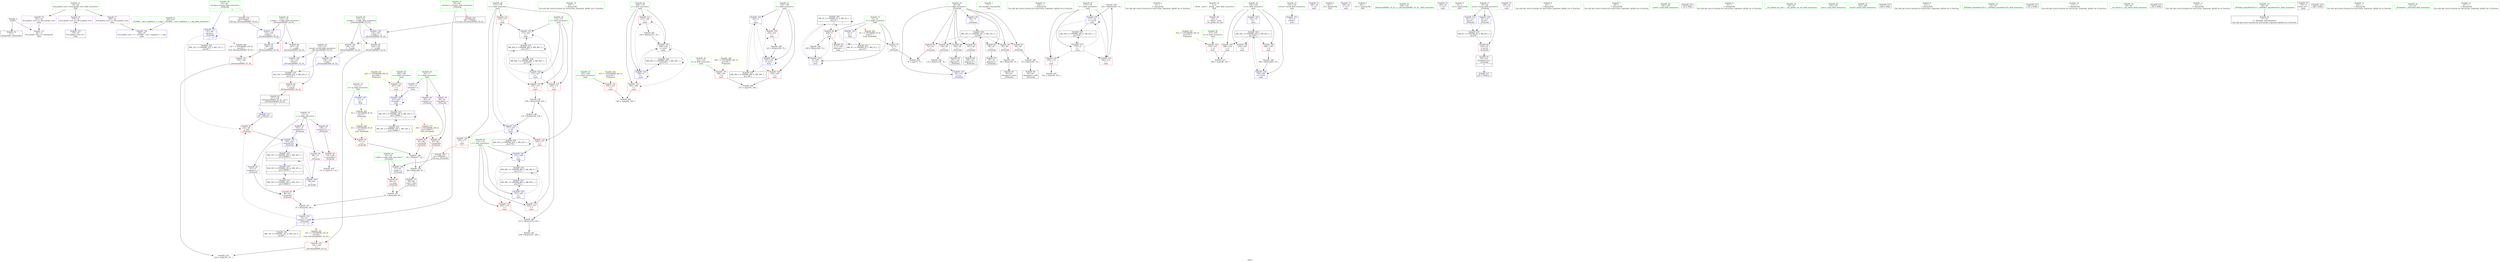 digraph "SVFG" {
	label="SVFG";

	Node0x55e4afb9d760 [shape=record,color=grey,label="{NodeID: 0\nNullPtr}"];
	Node0x55e4afb9d760 -> Node0x55e4afbbee50[style=solid];
	Node0x55e4afb9d760 -> Node0x55e4afbc3ce0[style=solid];
	Node0x55e4afbbdbc0 [shape=record,color=red,label="{NodeID: 97\n138\<--132\n\<--__a.addr\n_ZSt3maxIdERKT_S2_S2_\n}"];
	Node0x55e4afbbdbc0 -> Node0x55e4afbbdf00[style=solid];
	Node0x55e4afbbbfd0 [shape=record,color=green,label="{NodeID: 14\n232\<--1\n\<--dummyObj\nCan only get source location for instruction, argument, global var or function.}"];
	Node0x55e4afbc1690 [shape=record,color=grey,label="{NodeID: 194\n82 = Binary(77, 81, )\n}"];
	Node0x55e4afbc1690 -> Node0x55e4afbc1390[style=solid];
	Node0x55e4afbbe720 [shape=record,color=red,label="{NodeID: 111\n204\<--167\n\<--y\nmain\n}"];
	Node0x55e4afbbe720 -> Node0x55e4afbca140[style=solid];
	Node0x55e4afbbcab0 [shape=record,color=green,label="{NodeID: 28\n57\<--58\ns.addr\<--s.addr_field_insensitive\n_Z5checkd\n}"];
	Node0x55e4afbbcab0 -> Node0x55e4afbc0840[style=solid];
	Node0x55e4afbbcab0 -> Node0x55e4afbc3de0[style=solid];
	Node0x55e4afbc9fc0 [shape=record,color=grey,label="{NodeID: 208\n197 = cmp(195, 196, )\n}"];
	Node0x55e4afbc3ae0 [shape=record,color=blue,label="{NodeID: 125\n279\<--25\nllvm.global_ctors_0\<--\nGlob }"];
	Node0x55e4afbbd610 [shape=record,color=green,label="{NodeID: 42\n165\<--166\nx\<--x_field_insensitive\nmain\n}"];
	Node0x55e4afbbd610 -> Node0x55e4afbbe650[style=solid];
	Node0x55e4afbd45e0 [shape=record,color=black,label="{NodeID: 222\nMR_16V_5 = PHI(MR_16V_3, MR_16V_4, )\npts\{150000 \}\n|{<s0>7}}"];
	Node0x55e4afbd45e0:s0 -> Node0x55e4afbd31e0[style=dashed,color=blue];
	Node0x55e4afbc46d0 [shape=record,color=blue,label="{NodeID: 139\n130\<--144\nretval\<--\n_ZSt3maxIdERKT_S2_S2_\n}"];
	Node0x55e4afbc46d0 -> Node0x55e4afbd80e0[style=dashed];
	Node0x55e4afbbf1c0 [shape=record,color=black,label="{NodeID: 56\n85\<--84\nidxprom3\<--sub2\n_Z5checkd\n}"];
	Node0x55e4afbef220 [shape=record,color=black,label="{NodeID: 319\n129 = PHI(63, )\n1st arg _ZSt3maxIdERKT_S2_S2_ }"];
	Node0x55e4afbef220 -> Node0x55e4afbc4600[style=solid];
	Node0x55e4afbd8fe0 [shape=record,color=black,label="{NodeID: 236\nMR_10V_3 = PHI(MR_10V_4, MR_10V_2, )\npts\{60 \}\n}"];
	Node0x55e4afbd8fe0 -> Node0x55e4afbc0910[style=dashed];
	Node0x55e4afbd8fe0 -> Node0x55e4afbc09e0[style=dashed];
	Node0x55e4afbd8fe0 -> Node0x55e4afbc0ab0[style=dashed];
	Node0x55e4afbd8fe0 -> Node0x55e4afbc0b80[style=dashed];
	Node0x55e4afbd8fe0 -> Node0x55e4afbc0c50[style=dashed];
	Node0x55e4afbd8fe0 -> Node0x55e4afbc0d20[style=dashed];
	Node0x55e4afbd8fe0 -> Node0x55e4afbc0df0[style=dashed];
	Node0x55e4afbd8fe0 -> Node0x55e4afbc4390[style=dashed];
	Node0x55e4afbc5230 [shape=record,color=blue,label="{NodeID: 153\n173\<--243\nr\<--\nmain\n}"];
	Node0x55e4afbc5230 -> Node0x55e4afbd8ae0[style=dashed];
	Node0x55e4afbbfd20 [shape=record,color=purple,label="{NodeID: 70\n86\<--16\narrayidx4\<--x\n_Z5checkd\n}"];
	Node0x55e4afbbfd20 -> Node0x55e4afbc0f90[style=solid];
	Node0x55e4afbc0910 [shape=record,color=red,label="{NodeID: 84\n72\<--59\n\<--i\n_Z5checkd\n}"];
	Node0x55e4afbc0910 -> Node0x55e4afbc9cc0[style=solid];
	Node0x55e4afbb1290 [shape=record,color=green,label="{NodeID: 1\n7\<--1\n__dso_handle\<--dummyObj\nGlob }"];
	Node0x55e4afbbdc90 [shape=record,color=red,label="{NodeID: 98\n147\<--132\n\<--__a.addr\n_ZSt3maxIdERKT_S2_S2_\n}"];
	Node0x55e4afbbdc90 -> Node0x55e4afbc47a0[style=solid];
	Node0x55e4afbbc060 [shape=record,color=green,label="{NodeID: 15\n238\<--1\n\<--dummyObj\nCan only get source location for instruction, argument, global var or function.}"];
	Node0x55e4afbc1810 [shape=record,color=grey,label="{NodeID: 195\n251 = Binary(250, 70, )\n}"];
	Node0x55e4afbc1810 -> Node0x55e4afbc53d0[style=solid];
	Node0x55e4afbbe7f0 [shape=record,color=red,label="{NodeID: 112\n203\<--169\n\<--j\nmain\n}"];
	Node0x55e4afbbe7f0 -> Node0x55e4afbca140[style=solid];
	Node0x55e4afbbcb80 [shape=record,color=green,label="{NodeID: 29\n59\<--60\ni\<--i_field_insensitive\n_Z5checkd\n}"];
	Node0x55e4afbbcb80 -> Node0x55e4afbc0910[style=solid];
	Node0x55e4afbbcb80 -> Node0x55e4afbc09e0[style=solid];
	Node0x55e4afbbcb80 -> Node0x55e4afbc0ab0[style=solid];
	Node0x55e4afbbcb80 -> Node0x55e4afbc0b80[style=solid];
	Node0x55e4afbbcb80 -> Node0x55e4afbc0c50[style=solid];
	Node0x55e4afbbcb80 -> Node0x55e4afbc0d20[style=solid];
	Node0x55e4afbbcb80 -> Node0x55e4afbc0df0[style=solid];
	Node0x55e4afbbcb80 -> Node0x55e4afbc3f80[style=solid];
	Node0x55e4afbbcb80 -> Node0x55e4afbc4390[style=solid];
	Node0x55e4afbca140 [shape=record,color=grey,label="{NodeID: 209\n205 = cmp(203, 204, )\n}"];
	Node0x55e4afbc3be0 [shape=record,color=blue,label="{NodeID: 126\n280\<--26\nllvm.global_ctors_1\<--_GLOBAL__sub_I_vepifanov_1_1.cpp\nGlob }"];
	Node0x55e4afbbd6e0 [shape=record,color=green,label="{NodeID: 43\n167\<--168\ny\<--y_field_insensitive\nmain\n}"];
	Node0x55e4afbbd6e0 -> Node0x55e4afbbe720[style=solid];
	Node0x55e4afbd4ae0 [shape=record,color=black,label="{NodeID: 223\nMR_2V_2 = PHI(MR_2V_3, MR_2V_1, )\npts\{10 \}\n}"];
	Node0x55e4afbd4ae0 -> Node0x55e4afbda3e0[style=dashed];
	Node0x55e4afbc47a0 [shape=record,color=blue,label="{NodeID: 140\n130\<--147\nretval\<--\n_ZSt3maxIdERKT_S2_S2_\n}"];
	Node0x55e4afbc47a0 -> Node0x55e4afbd80e0[style=dashed];
	Node0x55e4afbbf290 [shape=record,color=black,label="{NodeID: 57\n89\<--88\nconv\<--add\n_Z5checkd\n}"];
	Node0x55e4afbbf290 -> Node0x55e4afbc7630[style=solid];
	Node0x55e4afbef360 [shape=record,color=black,label="{NodeID: 320\n54 = PHI(240, )\n0th arg _Z5checkd }"];
	Node0x55e4afbef360 -> Node0x55e4afbc3de0[style=solid];
	Node0x55e4afbc5300 [shape=record,color=blue,label="{NodeID: 154\n171\<--246\nl\<--\nmain\n}"];
	Node0x55e4afbc5300 -> Node0x55e4afbd85e0[style=dashed];
	Node0x55e4afbbfdf0 [shape=record,color=purple,label="{NodeID: 71\n212\<--16\narrayidx\<--x\nmain\n}"];
	Node0x55e4afbbfdf0 -> Node0x55e4afbc4c80[style=solid];
	Node0x55e4afbdc840 [shape=record,color=yellow,style=double,label="{NodeID: 251\n40V_1 = ENCHI(MR_40V_0)\npts\{166 \}\nFun[main]}"];
	Node0x55e4afbdc840 -> Node0x55e4afbbe650[style=dashed];
	Node0x55e4afbc09e0 [shape=record,color=red,label="{NodeID: 85\n78\<--59\n\<--i\n_Z5checkd\n}"];
	Node0x55e4afbc09e0 -> Node0x55e4afbbf0f0[style=solid];
	Node0x55e4afbb0ab0 [shape=record,color=green,label="{NodeID: 2\n9\<--1\n\<--dummyObj\nCan only get source location for instruction, argument, global var or function.}"];
	Node0x55e4afbdd4e0 [shape=record,color=yellow,style=double,label="{NodeID: 265\n2V_1 = ENCHI(MR_2V_0)\npts\{10 \}\nFun[_Z5checkd]}"];
	Node0x55e4afbdd4e0 -> Node0x55e4afbc0500[style=dashed];
	Node0x55e4afbbdd60 [shape=record,color=red,label="{NodeID: 99\n140\<--134\n\<--__b.addr\n_ZSt3maxIdERKT_S2_S2_\n}"];
	Node0x55e4afbbdd60 -> Node0x55e4afbbdfd0[style=solid];
	Node0x55e4afbbc0f0 [shape=record,color=green,label="{NodeID: 16\n4\<--6\n_ZStL8__ioinit\<--_ZStL8__ioinit_field_insensitive\nGlob }"];
	Node0x55e4afbbc0f0 -> Node0x55e4afbbf840[style=solid];
	Node0x55e4afbc1990 [shape=record,color=grey,label="{NodeID: 196\n93 = Binary(92, 70, )\n}"];
	Node0x55e4afbc1990 -> Node0x55e4afbbf360[style=solid];
	Node0x55e4afbbe8c0 [shape=record,color=red,label="{NodeID: 113\n215\<--169\n\<--j\nmain\n}"];
	Node0x55e4afbbe8c0 -> Node0x55e4afbc9840[style=solid];
	Node0x55e4afbbcc50 [shape=record,color=green,label="{NodeID: 30\n61\<--62\nref.tmp\<--ref.tmp_field_insensitive\n_Z5checkd\n|{|<s1>3}}"];
	Node0x55e4afbbcc50 -> Node0x55e4afbc4050[style=solid];
	Node0x55e4afbbcc50:s1 -> Node0x55e4afbef050[style=solid,color=red];
	Node0x55e4afbca2c0 [shape=record,color=grey,label="{NodeID: 210\n142 = cmp(139, 141, )\n}"];
	Node0x55e4afbc3ce0 [shape=record,color=blue, style = dotted,label="{NodeID: 127\n281\<--3\nllvm.global_ctors_2\<--dummyVal\nGlob }"];
	Node0x55e4afbbd7b0 [shape=record,color=green,label="{NodeID: 44\n169\<--170\nj\<--j_field_insensitive\nmain\n}"];
	Node0x55e4afbbd7b0 -> Node0x55e4afbbe7f0[style=solid];
	Node0x55e4afbbd7b0 -> Node0x55e4afbbe8c0[style=solid];
	Node0x55e4afbbd7b0 -> Node0x55e4afbc4ae0[style=solid];
	Node0x55e4afbbd7b0 -> Node0x55e4afbc4d50[style=solid];
	Node0x55e4afbd4fe0 [shape=record,color=black,label="{NodeID: 224\nMR_34V_3 = PHI(MR_34V_4, MR_34V_2, )\npts\{160 \}\n}"];
	Node0x55e4afbd4fe0 -> Node0x55e4afbbe170[style=dashed];
	Node0x55e4afbd4fe0 -> Node0x55e4afbbe240[style=dashed];
	Node0x55e4afbd4fe0 -> Node0x55e4afbbe310[style=dashed];
	Node0x55e4afbd4fe0 -> Node0x55e4afbc54a0[style=dashed];
	Node0x55e4afbc4870 [shape=record,color=blue,label="{NodeID: 141\n155\<--9\nretval\<--\nmain\n}"];
	Node0x55e4afbbf360 [shape=record,color=black,label="{NodeID: 58\n94\<--93\nidxprom6\<--sub5\n_Z5checkd\n}"];
	Node0x55e4afbc53d0 [shape=record,color=blue,label="{NodeID: 155\n175\<--251\nt\<--inc18\nmain\n}"];
	Node0x55e4afbc53d0 -> Node0x55e4afbc34d0[style=dashed];
	Node0x55e4afbc53d0 -> Node0x55e4afbc35a0[style=dashed];
	Node0x55e4afbc53d0 -> Node0x55e4afbc53d0[style=dashed];
	Node0x55e4afbc53d0 -> Node0x55e4afbd68e0[style=dashed];
	Node0x55e4afbbfec0 [shape=record,color=purple,label="{NodeID: 72\n180\<--18\n\<--.str\nmain\n}"];
	Node0x55e4afbdc920 [shape=record,color=yellow,style=double,label="{NodeID: 252\n42V_1 = ENCHI(MR_42V_0)\npts\{168 \}\nFun[main]}"];
	Node0x55e4afbdc920 -> Node0x55e4afbbe720[style=dashed];
	Node0x55e4afbc0ab0 [shape=record,color=red,label="{NodeID: 86\n83\<--59\n\<--i\n_Z5checkd\n}"];
	Node0x55e4afbc0ab0 -> Node0x55e4afbc1510[style=solid];
	Node0x55e4afbb1920 [shape=record,color=green,label="{NodeID: 3\n18\<--1\n.str\<--dummyObj\nGlob }"];
	Node0x55e4afbdd5f0 [shape=record,color=yellow,style=double,label="{NodeID: 266\n4V_1 = ENCHI(MR_4V_0)\npts\{12 \}\nFun[_Z5checkd]}"];
	Node0x55e4afbdd5f0 -> Node0x55e4afbc06a0[style=dashed];
	Node0x55e4afbbde30 [shape=record,color=red,label="{NodeID: 100\n144\<--134\n\<--__b.addr\n_ZSt3maxIdERKT_S2_S2_\n}"];
	Node0x55e4afbbde30 -> Node0x55e4afbc46d0[style=solid];
	Node0x55e4afbbc1c0 [shape=record,color=green,label="{NodeID: 17\n8\<--10\nn\<--n_field_insensitive\nGlob }"];
	Node0x55e4afbbc1c0 -> Node0x55e4afbc0500[style=solid];
	Node0x55e4afbbc1c0 -> Node0x55e4afbc05d0[style=solid];
	Node0x55e4afbbc1c0 -> Node0x55e4afbc38e0[style=solid];
	Node0x55e4afbbc1c0 -> Node0x55e4afbc4bb0[style=solid];
	Node0x55e4afbc1b10 [shape=record,color=grey,label="{NodeID: 197\n97 = Binary(91, 96, )\n}"];
	Node0x55e4afbc1b10 -> Node0x55e4afbc4120[style=solid];
	Node0x55e4afbbe990 [shape=record,color=red,label="{NodeID: 114\n234\<--171\n\<--l\nmain\n}"];
	Node0x55e4afbbe990 -> Node0x55e4afbc74b0[style=solid];
	Node0x55e4afbbcd20 [shape=record,color=green,label="{NodeID: 31\n63\<--64\nref.tmp1\<--ref.tmp1_field_insensitive\n_Z5checkd\n|{|<s1>3}}"];
	Node0x55e4afbbcd20 -> Node0x55e4afbc4120[style=solid];
	Node0x55e4afbbcd20:s1 -> Node0x55e4afbef220[style=solid,color=red];
	Node0x55e4afbc3de0 [shape=record,color=blue,label="{NodeID: 128\n57\<--54\ns.addr\<--s\n_Z5checkd\n}"];
	Node0x55e4afbc3de0 -> Node0x55e4afbc0840[style=dashed];
	Node0x55e4afbbd880 [shape=record,color=green,label="{NodeID: 45\n171\<--172\nl\<--l_field_insensitive\nmain\n}"];
	Node0x55e4afbbd880 -> Node0x55e4afbbe990[style=solid];
	Node0x55e4afbbd880 -> Node0x55e4afbbea60[style=solid];
	Node0x55e4afbbd880 -> Node0x55e4afbc4ef0[style=solid];
	Node0x55e4afbbd880 -> Node0x55e4afbc5300[style=solid];
	Node0x55e4afbd54e0 [shape=record,color=black,label="{NodeID: 225\nMR_38V_2 = PHI(MR_38V_4, MR_38V_1, )\npts\{164 \}\n}"];
	Node0x55e4afbd54e0 -> Node0x55e4afbc4a10[style=dashed];
	Node0x55e4afbc4940 [shape=record,color=blue,label="{NodeID: 142\n159\<--70\nit\<--\nmain\n}"];
	Node0x55e4afbc4940 -> Node0x55e4afbd4fe0[style=dashed];
	Node0x55e4afbbf430 [shape=record,color=black,label="{NodeID: 59\n104\<--103\nidxprom9\<--\n_Z5checkd\n}"];
	Node0x55e4afbc54a0 [shape=record,color=blue,label="{NodeID: 156\n159\<--265\nit\<--inc24\nmain\n}"];
	Node0x55e4afbc54a0 -> Node0x55e4afbd4fe0[style=dashed];
	Node0x55e4afbbff90 [shape=record,color=purple,label="{NodeID: 73\n190\<--20\n\<--.str.1\nmain\n}"];
	Node0x55e4afbc0b80 [shape=record,color=red,label="{NodeID: 87\n92\<--59\n\<--i\n_Z5checkd\n}"];
	Node0x55e4afbc0b80 -> Node0x55e4afbc1990[style=solid];
	Node0x55e4afb9d9b0 [shape=record,color=green,label="{NodeID: 4\n20\<--1\n.str.1\<--dummyObj\nGlob }"];
	Node0x55e4afbbdf00 [shape=record,color=red,label="{NodeID: 101\n139\<--138\n\<--\n_ZSt3maxIdERKT_S2_S2_\n}"];
	Node0x55e4afbbdf00 -> Node0x55e4afbca2c0[style=solid];
	Node0x55e4afbbc290 [shape=record,color=green,label="{NodeID: 18\n11\<--12\nm\<--m_field_insensitive\nGlob }"];
	Node0x55e4afbbc290 -> Node0x55e4afbc06a0[style=solid];
	Node0x55e4afbbc290 -> Node0x55e4afbc39e0[style=solid];
	Node0x55e4afbc1c90 [shape=record,color=grey,label="{NodeID: 198\n265 = Binary(264, 70, )\n}"];
	Node0x55e4afbc1c90 -> Node0x55e4afbc54a0[style=solid];
	Node0x55e4afbbea60 [shape=record,color=red,label="{NodeID: 115\n255\<--171\n\<--l\nmain\n}"];
	Node0x55e4afbbea60 -> Node0x55e4afbc1f90[style=solid];
	Node0x55e4afbbcdf0 [shape=record,color=green,label="{NodeID: 32\n100\<--101\n_ZSt3maxIdERKT_S2_S2_\<--_ZSt3maxIdERKT_S2_S2__field_insensitive\n}"];
	Node0x55e4afbc3eb0 [shape=record,color=blue,label="{NodeID: 129\n66\<--68\n\<--\n_Z5checkd\n}"];
	Node0x55e4afbc3eb0 -> Node0x55e4afbc1060[style=dashed];
	Node0x55e4afbc3eb0 -> Node0x55e4afbc41f0[style=dashed];
	Node0x55e4afbc3eb0 -> Node0x55e4afbd45e0[style=dashed];
	Node0x55e4afbbd950 [shape=record,color=green,label="{NodeID: 46\n173\<--174\nr\<--r_field_insensitive\nmain\n}"];
	Node0x55e4afbbd950 -> Node0x55e4afbc3330[style=solid];
	Node0x55e4afbbd950 -> Node0x55e4afbc3400[style=solid];
	Node0x55e4afbbd950 -> Node0x55e4afbc4fc0[style=solid];
	Node0x55e4afbbd950 -> Node0x55e4afbc5230[style=solid];
	Node0x55e4afbd59e0 [shape=record,color=black,label="{NodeID: 226\nMR_44V_2 = PHI(MR_44V_3, MR_44V_1, )\npts\{170 \}\n}"];
	Node0x55e4afbd59e0 -> Node0x55e4afbc4ae0[style=dashed];
	Node0x55e4afbd59e0 -> Node0x55e4afbd59e0[style=dashed];
	Node0x55e4afbc4a10 [shape=record,color=blue,label="{NodeID: 143\n163\<--9\ni\<--\nmain\n}"];
	Node0x55e4afbc4a10 -> Node0x55e4afbbe4b0[style=dashed];
	Node0x55e4afbc4a10 -> Node0x55e4afbbe580[style=dashed];
	Node0x55e4afbc4a10 -> Node0x55e4afbc4e20[style=dashed];
	Node0x55e4afbc4a10 -> Node0x55e4afbd54e0[style=dashed];
	Node0x55e4afbbf500 [shape=record,color=black,label="{NodeID: 60\n108\<--107\nidxprom11\<--\n_Z5checkd\n}"];
	Node0x55e4afbda3e0 [shape=record,color=black,label="{NodeID: 240\nMR_2V_3 = PHI(MR_2V_4, MR_2V_2, )\npts\{10 \}\n|{|<s4>7}}"];
	Node0x55e4afbda3e0 -> Node0x55e4afbc05d0[style=dashed];
	Node0x55e4afbda3e0 -> Node0x55e4afbc4bb0[style=dashed];
	Node0x55e4afbda3e0 -> Node0x55e4afbd4ae0[style=dashed];
	Node0x55e4afbda3e0 -> Node0x55e4afbda3e0[style=dashed];
	Node0x55e4afbda3e0:s4 -> Node0x55e4afbdd4e0[style=dashed,color=red];
	Node0x55e4afbc0060 [shape=record,color=purple,label="{NodeID: 74\n199\<--20\n\<--.str.1\nmain\n}"];
	Node0x55e4afbc0c50 [shape=record,color=red,label="{NodeID: 88\n103\<--59\n\<--i\n_Z5checkd\n}"];
	Node0x55e4afbc0c50 -> Node0x55e4afbbf430[style=solid];
	Node0x55e4afbb1790 [shape=record,color=green,label="{NodeID: 5\n22\<--1\n.str.2\<--dummyObj\nGlob }"];
	Node0x55e4afbbdfd0 [shape=record,color=red,label="{NodeID: 102\n141\<--140\n\<--\n_ZSt3maxIdERKT_S2_S2_\n}"];
	Node0x55e4afbbdfd0 -> Node0x55e4afbca2c0[style=solid];
	Node0x55e4afbbc360 [shape=record,color=green,label="{NodeID: 19\n13\<--15\nv\<--v_field_insensitive\nGlob }"];
	Node0x55e4afbbc360 -> Node0x55e4afbbf910[style=solid];
	Node0x55e4afbbc360 -> Node0x55e4afbbf9e0[style=solid];
	Node0x55e4afbbc360 -> Node0x55e4afbbfab0[style=solid];
	Node0x55e4afbbc360 -> Node0x55e4afbbfb80[style=solid];
	Node0x55e4afbc1e10 [shape=record,color=grey,label="{NodeID: 199\n209 = Binary(208, 70, )\n}"];
	Node0x55e4afbc1e10 -> Node0x55e4afbc4bb0[style=solid];
	Node0x55e4afbc3330 [shape=record,color=red,label="{NodeID: 116\n235\<--173\n\<--r\nmain\n}"];
	Node0x55e4afbc3330 -> Node0x55e4afbc74b0[style=solid];
	Node0x55e4afbbcec0 [shape=record,color=green,label="{NodeID: 33\n130\<--131\nretval\<--retval_field_insensitive\n_ZSt3maxIdERKT_S2_S2_\n}"];
	Node0x55e4afbbcec0 -> Node0x55e4afbbdaf0[style=solid];
	Node0x55e4afbbcec0 -> Node0x55e4afbc46d0[style=solid];
	Node0x55e4afbbcec0 -> Node0x55e4afbc47a0[style=solid];
	Node0x55e4afbc3f80 [shape=record,color=blue,label="{NodeID: 130\n59\<--70\ni\<--\n_Z5checkd\n}"];
	Node0x55e4afbc3f80 -> Node0x55e4afbd8fe0[style=dashed];
	Node0x55e4afbbda20 [shape=record,color=green,label="{NodeID: 47\n175\<--176\nt\<--t_field_insensitive\nmain\n}"];
	Node0x55e4afbbda20 -> Node0x55e4afbc34d0[style=solid];
	Node0x55e4afbbda20 -> Node0x55e4afbc35a0[style=solid];
	Node0x55e4afbbda20 -> Node0x55e4afbc5090[style=solid];
	Node0x55e4afbbda20 -> Node0x55e4afbc53d0[style=solid];
	Node0x55e4afbd5ee0 [shape=record,color=black,label="{NodeID: 227\nMR_46V_2 = PHI(MR_46V_4, MR_46V_1, )\npts\{172 \}\n}"];
	Node0x55e4afbd5ee0 -> Node0x55e4afbc4ef0[style=dashed];
	Node0x55e4afbc4ae0 [shape=record,color=blue,label="{NodeID: 144\n169\<--9\nj\<--\nmain\n}"];
	Node0x55e4afbc4ae0 -> Node0x55e4afbbe7f0[style=dashed];
	Node0x55e4afbc4ae0 -> Node0x55e4afbbe8c0[style=dashed];
	Node0x55e4afbc4ae0 -> Node0x55e4afbc4ae0[style=dashed];
	Node0x55e4afbc4ae0 -> Node0x55e4afbc4d50[style=dashed];
	Node0x55e4afbc4ae0 -> Node0x55e4afbd59e0[style=dashed];
	Node0x55e4afbbf5d0 [shape=record,color=black,label="{NodeID: 61\n53\<--125\n_Z5checkd_ret\<--\n_Z5checkd\n|{<s0>7}}"];
	Node0x55e4afbbf5d0:s0 -> Node0x55e4afbeeef0[style=solid,color=blue];
	Node0x55e4afbc0130 [shape=record,color=purple,label="{NodeID: 75\n259\<--22\n\<--.str.2\nmain\n}"];
	Node0x55e4afbc0d20 [shape=record,color=red,label="{NodeID: 89\n107\<--59\n\<--i\n_Z5checkd\n}"];
	Node0x55e4afbc0d20 -> Node0x55e4afbbf500[style=solid];
	Node0x55e4afb9dcc0 [shape=record,color=green,label="{NodeID: 6\n25\<--1\n\<--dummyObj\nCan only get source location for instruction, argument, global var or function.}"];
	Node0x55e4afbbe0a0 [shape=record,color=red,label="{NodeID: 103\n187\<--157\n\<--tt\nmain\n}"];
	Node0x55e4afbbe0a0 -> Node0x55e4afbc9e40[style=solid];
	Node0x55e4afbbc430 [shape=record,color=green,label="{NodeID: 20\n16\<--17\nx\<--x_field_insensitive\nGlob }"];
	Node0x55e4afbbc430 -> Node0x55e4afbbfc50[style=solid];
	Node0x55e4afbbc430 -> Node0x55e4afbbfd20[style=solid];
	Node0x55e4afbbc430 -> Node0x55e4afbbfdf0[style=solid];
	Node0x55e4afbc1f90 [shape=record,color=grey,label="{NodeID: 200\n257 = Binary(255, 256, )\n}"];
	Node0x55e4afbc1f90 -> Node0x55e4afbc2110[style=solid];
	Node0x55e4afbc3400 [shape=record,color=red,label="{NodeID: 117\n256\<--173\n\<--r\nmain\n}"];
	Node0x55e4afbc3400 -> Node0x55e4afbc1f90[style=solid];
	Node0x55e4afbbcf90 [shape=record,color=green,label="{NodeID: 34\n132\<--133\n__a.addr\<--__a.addr_field_insensitive\n_ZSt3maxIdERKT_S2_S2_\n}"];
	Node0x55e4afbbcf90 -> Node0x55e4afbbdbc0[style=solid];
	Node0x55e4afbbcf90 -> Node0x55e4afbbdc90[style=solid];
	Node0x55e4afbbcf90 -> Node0x55e4afbc4530[style=solid];
	Node0x55e4afbc4050 [shape=record,color=blue,label="{NodeID: 131\n61\<--68\nref.tmp\<--\n_Z5checkd\n|{|<s3>3}}"];
	Node0x55e4afbc4050 -> Node0x55e4afbc1130[style=dashed];
	Node0x55e4afbc4050 -> Node0x55e4afbc4050[style=dashed];
	Node0x55e4afbc4050 -> Node0x55e4afbd3be0[style=dashed];
	Node0x55e4afbc4050:s3 -> Node0x55e4afbdd050[style=dashed,color=red];
	Node0x55e4afbbeb10 [shape=record,color=green,label="{NodeID: 48\n177\<--178\ns\<--s_field_insensitive\nmain\n}"];
	Node0x55e4afbbeb10 -> Node0x55e4afbc3670[style=solid];
	Node0x55e4afbbeb10 -> Node0x55e4afbc3740[style=solid];
	Node0x55e4afbbeb10 -> Node0x55e4afbc3810[style=solid];
	Node0x55e4afbbeb10 -> Node0x55e4afbc5160[style=solid];
	Node0x55e4af955f10 [shape=record,color=black,label="{NodeID: 311\n99 = PHI(127, )\n}"];
	Node0x55e4af955f10 -> Node0x55e4afbc1130[style=solid];
	Node0x55e4afbd63e0 [shape=record,color=black,label="{NodeID: 228\nMR_48V_2 = PHI(MR_48V_4, MR_48V_1, )\npts\{174 \}\n}"];
	Node0x55e4afbd63e0 -> Node0x55e4afbc4fc0[style=dashed];
	Node0x55e4afbc4bb0 [shape=record,color=blue,label="{NodeID: 145\n8\<--209\nn\<--inc\nmain\n}"];
	Node0x55e4afbc4bb0 -> Node0x55e4afbc05d0[style=dashed];
	Node0x55e4afbc4bb0 -> Node0x55e4afbc4bb0[style=dashed];
	Node0x55e4afbc4bb0 -> Node0x55e4afbda3e0[style=dashed];
	Node0x55e4afbbf6a0 [shape=record,color=black,label="{NodeID: 62\n127\<--150\n_ZSt3maxIdERKT_S2_S2__ret\<--\n_ZSt3maxIdERKT_S2_S2_\n|{<s0>3}}"];
	Node0x55e4afbbf6a0:s0 -> Node0x55e4af955f10[style=solid,color=blue];
	Node0x55e4afbc0200 [shape=record,color=purple,label="{NodeID: 76\n279\<--24\nllvm.global_ctors_0\<--llvm.global_ctors\nGlob }"];
	Node0x55e4afbc0200 -> Node0x55e4afbc3ae0[style=solid];
	Node0x55e4afbc0df0 [shape=record,color=red,label="{NodeID: 90\n118\<--59\n\<--i\n_Z5checkd\n}"];
	Node0x55e4afbc0df0 -> Node0x55e4afbc9700[style=solid];
	Node0x55e4afb9dd50 [shape=record,color=green,label="{NodeID: 7\n68\<--1\n\<--dummyObj\nCan only get source location for instruction, argument, global var or function.}"];
	Node0x55e4afbbe170 [shape=record,color=red,label="{NodeID: 104\n186\<--159\n\<--it\nmain\n}"];
	Node0x55e4afbbe170 -> Node0x55e4afbc9e40[style=solid];
	Node0x55e4afbbc500 [shape=record,color=green,label="{NodeID: 21\n24\<--28\nllvm.global_ctors\<--llvm.global_ctors_field_insensitive\nGlob }"];
	Node0x55e4afbbc500 -> Node0x55e4afbc0200[style=solid];
	Node0x55e4afbbc500 -> Node0x55e4afbc0300[style=solid];
	Node0x55e4afbbc500 -> Node0x55e4afbc0400[style=solid];
	Node0x55e4afbc2110 [shape=record,color=grey,label="{NodeID: 201\n258 = Binary(257, 238, )\n}"];
	Node0x55e4afbc34d0 [shape=record,color=red,label="{NodeID: 118\n230\<--175\n\<--t\nmain\n}"];
	Node0x55e4afbc34d0 -> Node0x55e4afbc9b40[style=solid];
	Node0x55e4afbbd060 [shape=record,color=green,label="{NodeID: 35\n134\<--135\n__b.addr\<--__b.addr_field_insensitive\n_ZSt3maxIdERKT_S2_S2_\n}"];
	Node0x55e4afbbd060 -> Node0x55e4afbbdd60[style=solid];
	Node0x55e4afbbd060 -> Node0x55e4afbbde30[style=solid];
	Node0x55e4afbbd060 -> Node0x55e4afbc4600[style=solid];
	Node0x55e4afbc4120 [shape=record,color=blue,label="{NodeID: 132\n63\<--97\nref.tmp1\<--add8\n_Z5checkd\n|{|<s3>3}}"];
	Node0x55e4afbc4120 -> Node0x55e4afbc1130[style=dashed];
	Node0x55e4afbc4120 -> Node0x55e4afbc4120[style=dashed];
	Node0x55e4afbc4120 -> Node0x55e4afbd40e0[style=dashed];
	Node0x55e4afbc4120:s3 -> Node0x55e4afbdd160[style=dashed,color=red];
	Node0x55e4afbbebe0 [shape=record,color=green,label="{NodeID: 49\n182\<--183\nscanf\<--scanf_field_insensitive\n}"];
	Node0x55e4afbeeae0 [shape=record,color=black,label="{NodeID: 312\n36 = PHI()\n}"];
	Node0x55e4afbd68e0 [shape=record,color=black,label="{NodeID: 229\nMR_50V_2 = PHI(MR_50V_4, MR_50V_1, )\npts\{176 \}\n}"];
	Node0x55e4afbd68e0 -> Node0x55e4afbc5090[style=dashed];
	Node0x55e4afbc4c80 [shape=record,color=blue,label="{NodeID: 146\n212\<--207\narrayidx\<--\nmain\n}"];
	Node0x55e4afbc4c80 -> Node0x55e4afbc4c80[style=dashed];
	Node0x55e4afbc4c80 -> Node0x55e4afbdb2e0[style=dashed];
	Node0x55e4afbbf770 [shape=record,color=black,label="{NodeID: 63\n211\<--208\nidxprom\<--\nmain\n}"];
	Node0x55e4afbdb2e0 [shape=record,color=black,label="{NodeID: 243\nMR_18V_3 = PHI(MR_18V_4, MR_18V_2, )\npts\{170000 \}\n|{|<s3>7}}"];
	Node0x55e4afbdb2e0 -> Node0x55e4afbc4c80[style=dashed];
	Node0x55e4afbdb2e0 -> Node0x55e4afbd7be0[style=dashed];
	Node0x55e4afbdb2e0 -> Node0x55e4afbdb2e0[style=dashed];
	Node0x55e4afbdb2e0:s3 -> Node0x55e4afbddc10[style=dashed,color=red];
	Node0x55e4afbc0300 [shape=record,color=purple,label="{NodeID: 77\n280\<--24\nllvm.global_ctors_1\<--llvm.global_ctors\nGlob }"];
	Node0x55e4afbc0300 -> Node0x55e4afbc3be0[style=solid];
	Node0x55e4afbc0ec0 [shape=record,color=red,label="{NodeID: 91\n81\<--80\n\<--arrayidx\n_Z5checkd\n}"];
	Node0x55e4afbc0ec0 -> Node0x55e4afbc1690[style=solid];
	Node0x55e4afbb0cf0 [shape=record,color=green,label="{NodeID: 8\n70\<--1\n\<--dummyObj\nCan only get source location for instruction, argument, global var or function.}"];
	Node0x55e4afbc71b0 [shape=record,color=grey,label="{NodeID: 188\n221 = Binary(220, 70, )\n}"];
	Node0x55e4afbc71b0 -> Node0x55e4afbc4e20[style=solid];
	Node0x55e4afbbe240 [shape=record,color=red,label="{NodeID: 105\n254\<--159\n\<--it\nmain\n}"];
	Node0x55e4afbbc5d0 [shape=record,color=green,label="{NodeID: 22\n29\<--30\n__cxx_global_var_init\<--__cxx_global_var_init_field_insensitive\n}"];
	Node0x55e4afbc9700 [shape=record,color=grey,label="{NodeID: 202\n119 = Binary(118, 70, )\n}"];
	Node0x55e4afbc9700 -> Node0x55e4afbc4390[style=solid];
	Node0x55e4afbc35a0 [shape=record,color=red,label="{NodeID: 119\n250\<--175\n\<--t\nmain\n}"];
	Node0x55e4afbc35a0 -> Node0x55e4afbc1810[style=solid];
	Node0x55e4afbbd130 [shape=record,color=green,label="{NodeID: 36\n152\<--153\nmain\<--main_field_insensitive\n}"];
	Node0x55e4afbc41f0 [shape=record,color=blue,label="{NodeID: 133\n105\<--102\narrayidx10\<--\n_Z5checkd\n}"];
	Node0x55e4afbc41f0 -> Node0x55e4afbc1060[style=dashed];
	Node0x55e4afbc41f0 -> Node0x55e4afbc1200[style=dashed];
	Node0x55e4afbc41f0 -> Node0x55e4afbc41f0[style=dashed];
	Node0x55e4afbc41f0 -> Node0x55e4afbd45e0[style=dashed];
	Node0x55e4afbbecb0 [shape=record,color=green,label="{NodeID: 50\n261\<--262\nprintf\<--printf_field_insensitive\n}"];
	Node0x55e4afbeebb0 [shape=record,color=black,label="{NodeID: 313\n260 = PHI()\n}"];
	Node0x55e4afbd75f0 [shape=record,color=black,label="{NodeID: 230\nMR_52V_2 = PHI(MR_52V_3, MR_52V_1, )\npts\{178 \}\n}"];
	Node0x55e4afbd75f0 -> Node0x55e4afbc5160[style=dashed];
	Node0x55e4afbd75f0 -> Node0x55e4afbd75f0[style=dashed];
	Node0x55e4afbc4d50 [shape=record,color=blue,label="{NodeID: 147\n169\<--216\nj\<--inc9\nmain\n}"];
	Node0x55e4afbc4d50 -> Node0x55e4afbbe7f0[style=dashed];
	Node0x55e4afbc4d50 -> Node0x55e4afbbe8c0[style=dashed];
	Node0x55e4afbc4d50 -> Node0x55e4afbc4ae0[style=dashed];
	Node0x55e4afbc4d50 -> Node0x55e4afbc4d50[style=dashed];
	Node0x55e4afbc4d50 -> Node0x55e4afbd59e0[style=dashed];
	Node0x55e4afbbf840 [shape=record,color=purple,label="{NodeID: 64\n35\<--4\n\<--_ZStL8__ioinit\n__cxx_global_var_init\n}"];
	Node0x55e4afbc0400 [shape=record,color=purple,label="{NodeID: 78\n281\<--24\nllvm.global_ctors_2\<--llvm.global_ctors\nGlob }"];
	Node0x55e4afbc0400 -> Node0x55e4afbc3ce0[style=solid];
	Node0x55e4afbc0f90 [shape=record,color=red,label="{NodeID: 92\n87\<--86\n\<--arrayidx4\n_Z5checkd\n}"];
	Node0x55e4afbc0f90 -> Node0x55e4afbc1390[style=solid];
	Node0x55e4afbb0d80 [shape=record,color=green,label="{NodeID: 9\n112\<--1\n\<--dummyObj\nCan only get source location for instruction, argument, global var or function.}"];
	Node0x55e4afbc7330 [shape=record,color=grey,label="{NodeID: 189\n237 = Binary(236, 238, )\n}"];
	Node0x55e4afbc7330 -> Node0x55e4afbc5160[style=solid];
	Node0x55e4afbbe310 [shape=record,color=red,label="{NodeID: 106\n264\<--159\n\<--it\nmain\n}"];
	Node0x55e4afbbe310 -> Node0x55e4afbc1c90[style=solid];
	Node0x55e4afbbc6a0 [shape=record,color=green,label="{NodeID: 23\n33\<--34\n_ZNSt8ios_base4InitC1Ev\<--_ZNSt8ios_base4InitC1Ev_field_insensitive\n}"];
	Node0x55e4afbc9840 [shape=record,color=grey,label="{NodeID: 203\n216 = Binary(215, 70, )\n}"];
	Node0x55e4afbc9840 -> Node0x55e4afbc4d50[style=solid];
	Node0x55e4afbc3670 [shape=record,color=red,label="{NodeID: 120\n240\<--177\n\<--s\nmain\n|{<s0>7}}"];
	Node0x55e4afbc3670:s0 -> Node0x55e4afbef360[style=solid,color=red];
	Node0x55e4afbbd200 [shape=record,color=green,label="{NodeID: 37\n155\<--156\nretval\<--retval_field_insensitive\nmain\n}"];
	Node0x55e4afbbd200 -> Node0x55e4afbc4870[style=solid];
	Node0x55e4afbc42c0 [shape=record,color=blue,label="{NodeID: 134\n55\<--115\nretval\<--\n_Z5checkd\n}"];
	Node0x55e4afbc42c0 -> Node0x55e4afbd36e0[style=dashed];
	Node0x55e4afbbed80 [shape=record,color=green,label="{NodeID: 51\n26\<--275\n_GLOBAL__sub_I_vepifanov_1_1.cpp\<--_GLOBAL__sub_I_vepifanov_1_1.cpp_field_insensitive\n}"];
	Node0x55e4afbbed80 -> Node0x55e4afbc3be0[style=solid];
	Node0x55e4afbeec80 [shape=record,color=black,label="{NodeID: 314\n181 = PHI()\n}"];
	Node0x55e4afbd76e0 [shape=record,color=black,label="{NodeID: 231\nMR_16V_2 = PHI(MR_16V_3, MR_16V_1, )\npts\{150000 \}\n}"];
	Node0x55e4afbd76e0 -> Node0x55e4afbd31e0[style=dashed];
	Node0x55e4afbc4e20 [shape=record,color=blue,label="{NodeID: 148\n163\<--221\ni\<--inc11\nmain\n}"];
	Node0x55e4afbc4e20 -> Node0x55e4afbbe4b0[style=dashed];
	Node0x55e4afbc4e20 -> Node0x55e4afbbe580[style=dashed];
	Node0x55e4afbc4e20 -> Node0x55e4afbc4e20[style=dashed];
	Node0x55e4afbc4e20 -> Node0x55e4afbd54e0[style=dashed];
	Node0x55e4afbbf910 [shape=record,color=purple,label="{NodeID: 65\n66\<--13\n\<--v\n_Z5checkd\n}"];
	Node0x55e4afbbf910 -> Node0x55e4afbc3eb0[style=solid];
	Node0x55e4afbdc300 [shape=record,color=yellow,style=double,label="{NodeID: 245\n4V_1 = ENCHI(MR_4V_0)\npts\{12 \}\nFun[main]|{<s0>7}}"];
	Node0x55e4afbdc300:s0 -> Node0x55e4afbdd5f0[style=dashed,color=red];
	Node0x55e4afbc0500 [shape=record,color=red,label="{NodeID: 79\n73\<--8\n\<--n\n_Z5checkd\n}"];
	Node0x55e4afbc0500 -> Node0x55e4afbc9cc0[style=solid];
	Node0x55e4afbc1060 [shape=record,color=red,label="{NodeID: 93\n96\<--95\n\<--arrayidx7\n_Z5checkd\n}"];
	Node0x55e4afbc1060 -> Node0x55e4afbc1b10[style=solid];
	Node0x55e4afbb0e10 [shape=record,color=green,label="{NodeID: 10\n115\<--1\n\<--dummyObj\nCan only get source location for instruction, argument, global var or function.}"];
	Node0x55e4afbddc10 [shape=record,color=yellow,style=double,label="{NodeID: 273\n18V_1 = ENCHI(MR_18V_0)\npts\{170000 \}\nFun[_Z5checkd]}"];
	Node0x55e4afbddc10 -> Node0x55e4afbc0ec0[style=dashed];
	Node0x55e4afbddc10 -> Node0x55e4afbc0f90[style=dashed];
	Node0x55e4afbc74b0 [shape=record,color=grey,label="{NodeID: 190\n236 = Binary(234, 235, )\n}"];
	Node0x55e4afbc74b0 -> Node0x55e4afbc7330[style=solid];
	Node0x55e4afbbe3e0 [shape=record,color=red,label="{NodeID: 107\n196\<--161\n\<--k\nmain\n}"];
	Node0x55e4afbbe3e0 -> Node0x55e4afbc9fc0[style=solid];
	Node0x55e4afbbc770 [shape=record,color=green,label="{NodeID: 24\n39\<--40\n__cxa_atexit\<--__cxa_atexit_field_insensitive\n}"];
	Node0x55e4afbc99c0 [shape=record,color=grey,label="{NodeID: 204\n111 = cmp(110, 112, )\n}"];
	Node0x55e4afbc3740 [shape=record,color=red,label="{NodeID: 121\n243\<--177\n\<--s\nmain\n}"];
	Node0x55e4afbc3740 -> Node0x55e4afbc5230[style=solid];
	Node0x55e4afbbd2d0 [shape=record,color=green,label="{NodeID: 38\n157\<--158\ntt\<--tt_field_insensitive\nmain\n}"];
	Node0x55e4afbbd2d0 -> Node0x55e4afbbe0a0[style=solid];
	Node0x55e4afbd31e0 [shape=record,color=black,label="{NodeID: 218\nMR_16V_3 = PHI(MR_16V_4, MR_16V_2, )\npts\{150000 \}\n|{|<s1>7}}"];
	Node0x55e4afbd31e0 -> Node0x55e4afbd76e0[style=dashed];
	Node0x55e4afbd31e0:s1 -> Node0x55e4afbc3eb0[style=dashed,color=red];
	Node0x55e4afbc4390 [shape=record,color=blue,label="{NodeID: 135\n59\<--119\ni\<--inc\n_Z5checkd\n}"];
	Node0x55e4afbc4390 -> Node0x55e4afbd8fe0[style=dashed];
	Node0x55e4afbbee50 [shape=record,color=black,label="{NodeID: 52\n2\<--3\ndummyVal\<--dummyVal\n}"];
	Node0x55e4afbeed50 [shape=record,color=black,label="{NodeID: 315\n191 = PHI()\n}"];
	Node0x55e4afbd7be0 [shape=record,color=black,label="{NodeID: 232\nMR_18V_2 = PHI(MR_18V_3, MR_18V_1, )\npts\{170000 \}\n}"];
	Node0x55e4afbd7be0 -> Node0x55e4afbdb2e0[style=dashed];
	Node0x55e4afbc4ef0 [shape=record,color=blue,label="{NodeID: 149\n171\<--225\nl\<--\nmain\n}"];
	Node0x55e4afbc4ef0 -> Node0x55e4afbbe990[style=dashed];
	Node0x55e4afbc4ef0 -> Node0x55e4afbbea60[style=dashed];
	Node0x55e4afbc4ef0 -> Node0x55e4afbc5300[style=dashed];
	Node0x55e4afbc4ef0 -> Node0x55e4afbd5ee0[style=dashed];
	Node0x55e4afbc4ef0 -> Node0x55e4afbd85e0[style=dashed];
	Node0x55e4afbbf9e0 [shape=record,color=purple,label="{NodeID: 66\n95\<--13\narrayidx7\<--v\n_Z5checkd\n}"];
	Node0x55e4afbbf9e0 -> Node0x55e4afbc1060[style=solid];
	Node0x55e4afbc05d0 [shape=record,color=red,label="{NodeID: 80\n208\<--8\n\<--n\nmain\n}"];
	Node0x55e4afbc05d0 -> Node0x55e4afbbf770[style=solid];
	Node0x55e4afbc05d0 -> Node0x55e4afbc1e10[style=solid];
	Node0x55e4afbdd050 [shape=record,color=yellow,style=double,label="{NodeID: 260\n12V_1 = ENCHI(MR_12V_0)\npts\{62 \}\nFun[_ZSt3maxIdERKT_S2_S2_]}"];
	Node0x55e4afbdd050 -> Node0x55e4afbbdf00[style=dashed];
	Node0x55e4afbc1130 [shape=record,color=red,label="{NodeID: 94\n102\<--99\n\<--call\n_Z5checkd\n}"];
	Node0x55e4afbc1130 -> Node0x55e4afbc41f0[style=solid];
	Node0x55e4afbb0ea0 [shape=record,color=green,label="{NodeID: 11\n123\<--1\n\<--dummyObj\nCan only get source location for instruction, argument, global var or function.}"];
	Node0x55e4afbc7630 [shape=record,color=grey,label="{NodeID: 191\n91 = Binary(89, 90, )\n}"];
	Node0x55e4afbc7630 -> Node0x55e4afbc1b10[style=solid];
	Node0x55e4afbbe4b0 [shape=record,color=red,label="{NodeID: 108\n195\<--163\n\<--i\nmain\n}"];
	Node0x55e4afbbe4b0 -> Node0x55e4afbc9fc0[style=solid];
	Node0x55e4afbbc840 [shape=record,color=green,label="{NodeID: 25\n38\<--44\n_ZNSt8ios_base4InitD1Ev\<--_ZNSt8ios_base4InitD1Ev_field_insensitive\n}"];
	Node0x55e4afbbc840 -> Node0x55e4afbbeff0[style=solid];
	Node0x55e4afbc9b40 [shape=record,color=grey,label="{NodeID: 205\n231 = cmp(230, 232, )\n}"];
	Node0x55e4afbc3810 [shape=record,color=red,label="{NodeID: 122\n246\<--177\n\<--s\nmain\n}"];
	Node0x55e4afbc3810 -> Node0x55e4afbc5300[style=solid];
	Node0x55e4afbbd3a0 [shape=record,color=green,label="{NodeID: 39\n159\<--160\nit\<--it_field_insensitive\nmain\n}"];
	Node0x55e4afbbd3a0 -> Node0x55e4afbbe170[style=solid];
	Node0x55e4afbbd3a0 -> Node0x55e4afbbe240[style=solid];
	Node0x55e4afbbd3a0 -> Node0x55e4afbbe310[style=solid];
	Node0x55e4afbbd3a0 -> Node0x55e4afbc4940[style=solid];
	Node0x55e4afbbd3a0 -> Node0x55e4afbc54a0[style=solid];
	Node0x55e4afbd36e0 [shape=record,color=black,label="{NodeID: 219\nMR_6V_3 = PHI(MR_6V_4, MR_6V_2, )\npts\{56 \}\n}"];
	Node0x55e4afbd36e0 -> Node0x55e4afbc0770[style=dashed];
	Node0x55e4afbc4460 [shape=record,color=blue,label="{NodeID: 136\n55\<--123\nretval\<--\n_Z5checkd\n}"];
	Node0x55e4afbc4460 -> Node0x55e4afbd36e0[style=dashed];
	Node0x55e4afbbef20 [shape=record,color=black,label="{NodeID: 53\n154\<--9\nmain_ret\<--\nmain\n}"];
	Node0x55e4afbeee20 [shape=record,color=black,label="{NodeID: 316\n200 = PHI()\n}"];
	Node0x55e4afbd80e0 [shape=record,color=black,label="{NodeID: 233\nMR_22V_3 = PHI(MR_22V_4, MR_22V_2, )\npts\{131 \}\n}"];
	Node0x55e4afbd80e0 -> Node0x55e4afbbdaf0[style=dashed];
	Node0x55e4afbc4fc0 [shape=record,color=blue,label="{NodeID: 150\n173\<--227\nr\<--\nmain\n}"];
	Node0x55e4afbc4fc0 -> Node0x55e4afbc3330[style=dashed];
	Node0x55e4afbc4fc0 -> Node0x55e4afbc3400[style=dashed];
	Node0x55e4afbc4fc0 -> Node0x55e4afbc5230[style=dashed];
	Node0x55e4afbc4fc0 -> Node0x55e4afbd63e0[style=dashed];
	Node0x55e4afbc4fc0 -> Node0x55e4afbd8ae0[style=dashed];
	Node0x55e4afbbfab0 [shape=record,color=purple,label="{NodeID: 67\n105\<--13\narrayidx10\<--v\n_Z5checkd\n}"];
	Node0x55e4afbbfab0 -> Node0x55e4afbc41f0[style=solid];
	Node0x55e4afbdc4c0 [shape=record,color=yellow,style=double,label="{NodeID: 247\n32V_1 = ENCHI(MR_32V_0)\npts\{158 \}\nFun[main]}"];
	Node0x55e4afbdc4c0 -> Node0x55e4afbbe0a0[style=dashed];
	Node0x55e4afbc06a0 [shape=record,color=red,label="{NodeID: 81\n77\<--11\n\<--m\n_Z5checkd\n}"];
	Node0x55e4afbc06a0 -> Node0x55e4afbc1690[style=solid];
	Node0x55e4afbdd160 [shape=record,color=yellow,style=double,label="{NodeID: 261\n14V_1 = ENCHI(MR_14V_0)\npts\{64 \}\nFun[_ZSt3maxIdERKT_S2_S2_]}"];
	Node0x55e4afbdd160 -> Node0x55e4afbbdfd0[style=dashed];
	Node0x55e4afbc1200 [shape=record,color=red,label="{NodeID: 95\n110\<--109\n\<--arrayidx12\n_Z5checkd\n}"];
	Node0x55e4afbc1200 -> Node0x55e4afbc99c0[style=solid];
	Node0x55e4afbbbeb0 [shape=record,color=green,label="{NodeID: 12\n225\<--1\n\<--dummyObj\nCan only get source location for instruction, argument, global var or function.}"];
	Node0x55e4afbc1390 [shape=record,color=grey,label="{NodeID: 192\n88 = Binary(82, 87, )\n}"];
	Node0x55e4afbc1390 -> Node0x55e4afbbf290[style=solid];
	Node0x55e4afbbe580 [shape=record,color=red,label="{NodeID: 109\n220\<--163\n\<--i\nmain\n}"];
	Node0x55e4afbbe580 -> Node0x55e4afbc71b0[style=solid];
	Node0x55e4afbbc910 [shape=record,color=green,label="{NodeID: 26\n51\<--52\n_Z5checkd\<--_Z5checkd_field_insensitive\n}"];
	Node0x55e4afbc9cc0 [shape=record,color=grey,label="{NodeID: 206\n74 = cmp(72, 73, )\n}"];
	Node0x55e4afbc38e0 [shape=record,color=blue,label="{NodeID: 123\n8\<--9\nn\<--\nGlob }"];
	Node0x55e4afbc38e0 -> Node0x55e4afbd4ae0[style=dashed];
	Node0x55e4afbbd470 [shape=record,color=green,label="{NodeID: 40\n161\<--162\nk\<--k_field_insensitive\nmain\n}"];
	Node0x55e4afbbd470 -> Node0x55e4afbbe3e0[style=solid];
	Node0x55e4afbd3be0 [shape=record,color=black,label="{NodeID: 220\nMR_12V_4 = PHI(MR_12V_2, MR_12V_3, )\npts\{62 \}\n}"];
	Node0x55e4afbc4530 [shape=record,color=blue,label="{NodeID: 137\n132\<--128\n__a.addr\<--__a\n_ZSt3maxIdERKT_S2_S2_\n}"];
	Node0x55e4afbc4530 -> Node0x55e4afbbdbc0[style=dashed];
	Node0x55e4afbc4530 -> Node0x55e4afbbdc90[style=dashed];
	Node0x55e4afbbeff0 [shape=record,color=black,label="{NodeID: 54\n37\<--38\n\<--_ZNSt8ios_base4InitD1Ev\nCan only get source location for instruction, argument, global var or function.}"];
	Node0x55e4afbeeef0 [shape=record,color=black,label="{NodeID: 317\n241 = PHI(53, )\n}"];
	Node0x55e4afbd85e0 [shape=record,color=black,label="{NodeID: 234\nMR_46V_5 = PHI(MR_46V_6, MR_46V_4, )\npts\{172 \}\n}"];
	Node0x55e4afbd85e0 -> Node0x55e4afbbe990[style=dashed];
	Node0x55e4afbd85e0 -> Node0x55e4afbbea60[style=dashed];
	Node0x55e4afbd85e0 -> Node0x55e4afbc5300[style=dashed];
	Node0x55e4afbd85e0 -> Node0x55e4afbd5ee0[style=dashed];
	Node0x55e4afbd85e0 -> Node0x55e4afbd85e0[style=dashed];
	Node0x55e4afbc5090 [shape=record,color=blue,label="{NodeID: 151\n175\<--9\nt\<--\nmain\n}"];
	Node0x55e4afbc5090 -> Node0x55e4afbc34d0[style=dashed];
	Node0x55e4afbc5090 -> Node0x55e4afbc35a0[style=dashed];
	Node0x55e4afbc5090 -> Node0x55e4afbc53d0[style=dashed];
	Node0x55e4afbc5090 -> Node0x55e4afbd68e0[style=dashed];
	Node0x55e4afbbfb80 [shape=record,color=purple,label="{NodeID: 68\n109\<--13\narrayidx12\<--v\n_Z5checkd\n}"];
	Node0x55e4afbbfb80 -> Node0x55e4afbc1200[style=solid];
	Node0x55e4afbc0770 [shape=record,color=red,label="{NodeID: 82\n125\<--55\n\<--retval\n_Z5checkd\n}"];
	Node0x55e4afbc0770 -> Node0x55e4afbbf5d0[style=solid];
	Node0x55e4afbbdaf0 [shape=record,color=red,label="{NodeID: 96\n150\<--130\n\<--retval\n_ZSt3maxIdERKT_S2_S2_\n}"];
	Node0x55e4afbbdaf0 -> Node0x55e4afbbf6a0[style=solid];
	Node0x55e4afbbbf40 [shape=record,color=green,label="{NodeID: 13\n227\<--1\n\<--dummyObj\nCan only get source location for instruction, argument, global var or function.}"];
	Node0x55e4afbc1510 [shape=record,color=grey,label="{NodeID: 193\n84 = Binary(83, 70, )\n}"];
	Node0x55e4afbc1510 -> Node0x55e4afbbf1c0[style=solid];
	Node0x55e4afbbe650 [shape=record,color=red,label="{NodeID: 110\n207\<--165\n\<--x\nmain\n}"];
	Node0x55e4afbbe650 -> Node0x55e4afbc4c80[style=solid];
	Node0x55e4afbbc9e0 [shape=record,color=green,label="{NodeID: 27\n55\<--56\nretval\<--retval_field_insensitive\n_Z5checkd\n}"];
	Node0x55e4afbbc9e0 -> Node0x55e4afbc0770[style=solid];
	Node0x55e4afbbc9e0 -> Node0x55e4afbc42c0[style=solid];
	Node0x55e4afbbc9e0 -> Node0x55e4afbc4460[style=solid];
	Node0x55e4afbc9e40 [shape=record,color=grey,label="{NodeID: 207\n188 = cmp(186, 187, )\n}"];
	Node0x55e4afbc39e0 [shape=record,color=blue,label="{NodeID: 124\n11\<--9\nm\<--\nGlob }"];
	Node0x55e4afbc39e0 -> Node0x55e4afbdc300[style=dashed];
	Node0x55e4afbbd540 [shape=record,color=green,label="{NodeID: 41\n163\<--164\ni\<--i_field_insensitive\nmain\n}"];
	Node0x55e4afbbd540 -> Node0x55e4afbbe4b0[style=solid];
	Node0x55e4afbbd540 -> Node0x55e4afbbe580[style=solid];
	Node0x55e4afbbd540 -> Node0x55e4afbc4a10[style=solid];
	Node0x55e4afbbd540 -> Node0x55e4afbc4e20[style=solid];
	Node0x55e4afbd40e0 [shape=record,color=black,label="{NodeID: 221\nMR_14V_4 = PHI(MR_14V_2, MR_14V_3, )\npts\{64 \}\n}"];
	Node0x55e4afbc4600 [shape=record,color=blue,label="{NodeID: 138\n134\<--129\n__b.addr\<--__b\n_ZSt3maxIdERKT_S2_S2_\n}"];
	Node0x55e4afbc4600 -> Node0x55e4afbbdd60[style=dashed];
	Node0x55e4afbc4600 -> Node0x55e4afbbde30[style=dashed];
	Node0x55e4afbbf0f0 [shape=record,color=black,label="{NodeID: 55\n79\<--78\nidxprom\<--\n_Z5checkd\n}"];
	Node0x55e4afbef050 [shape=record,color=black,label="{NodeID: 318\n128 = PHI(61, )\n0th arg _ZSt3maxIdERKT_S2_S2_ }"];
	Node0x55e4afbef050 -> Node0x55e4afbc4530[style=solid];
	Node0x55e4afbd8ae0 [shape=record,color=black,label="{NodeID: 235\nMR_48V_6 = PHI(MR_48V_4, MR_48V_5, )\npts\{174 \}\n}"];
	Node0x55e4afbd8ae0 -> Node0x55e4afbc3330[style=dashed];
	Node0x55e4afbd8ae0 -> Node0x55e4afbc3400[style=dashed];
	Node0x55e4afbd8ae0 -> Node0x55e4afbc5230[style=dashed];
	Node0x55e4afbd8ae0 -> Node0x55e4afbd63e0[style=dashed];
	Node0x55e4afbd8ae0 -> Node0x55e4afbd8ae0[style=dashed];
	Node0x55e4afbc5160 [shape=record,color=blue,label="{NodeID: 152\n177\<--237\ns\<--div\nmain\n}"];
	Node0x55e4afbc5160 -> Node0x55e4afbc3670[style=dashed];
	Node0x55e4afbc5160 -> Node0x55e4afbc3740[style=dashed];
	Node0x55e4afbc5160 -> Node0x55e4afbc3810[style=dashed];
	Node0x55e4afbc5160 -> Node0x55e4afbc5160[style=dashed];
	Node0x55e4afbc5160 -> Node0x55e4afbd75f0[style=dashed];
	Node0x55e4afbbfc50 [shape=record,color=purple,label="{NodeID: 69\n80\<--16\narrayidx\<--x\n_Z5checkd\n}"];
	Node0x55e4afbbfc50 -> Node0x55e4afbc0ec0[style=solid];
	Node0x55e4afbdc680 [shape=record,color=yellow,style=double,label="{NodeID: 249\n36V_1 = ENCHI(MR_36V_0)\npts\{162 \}\nFun[main]}"];
	Node0x55e4afbdc680 -> Node0x55e4afbbe3e0[style=dashed];
	Node0x55e4afbc0840 [shape=record,color=red,label="{NodeID: 83\n90\<--57\n\<--s.addr\n_Z5checkd\n}"];
	Node0x55e4afbc0840 -> Node0x55e4afbc7630[style=solid];
}
